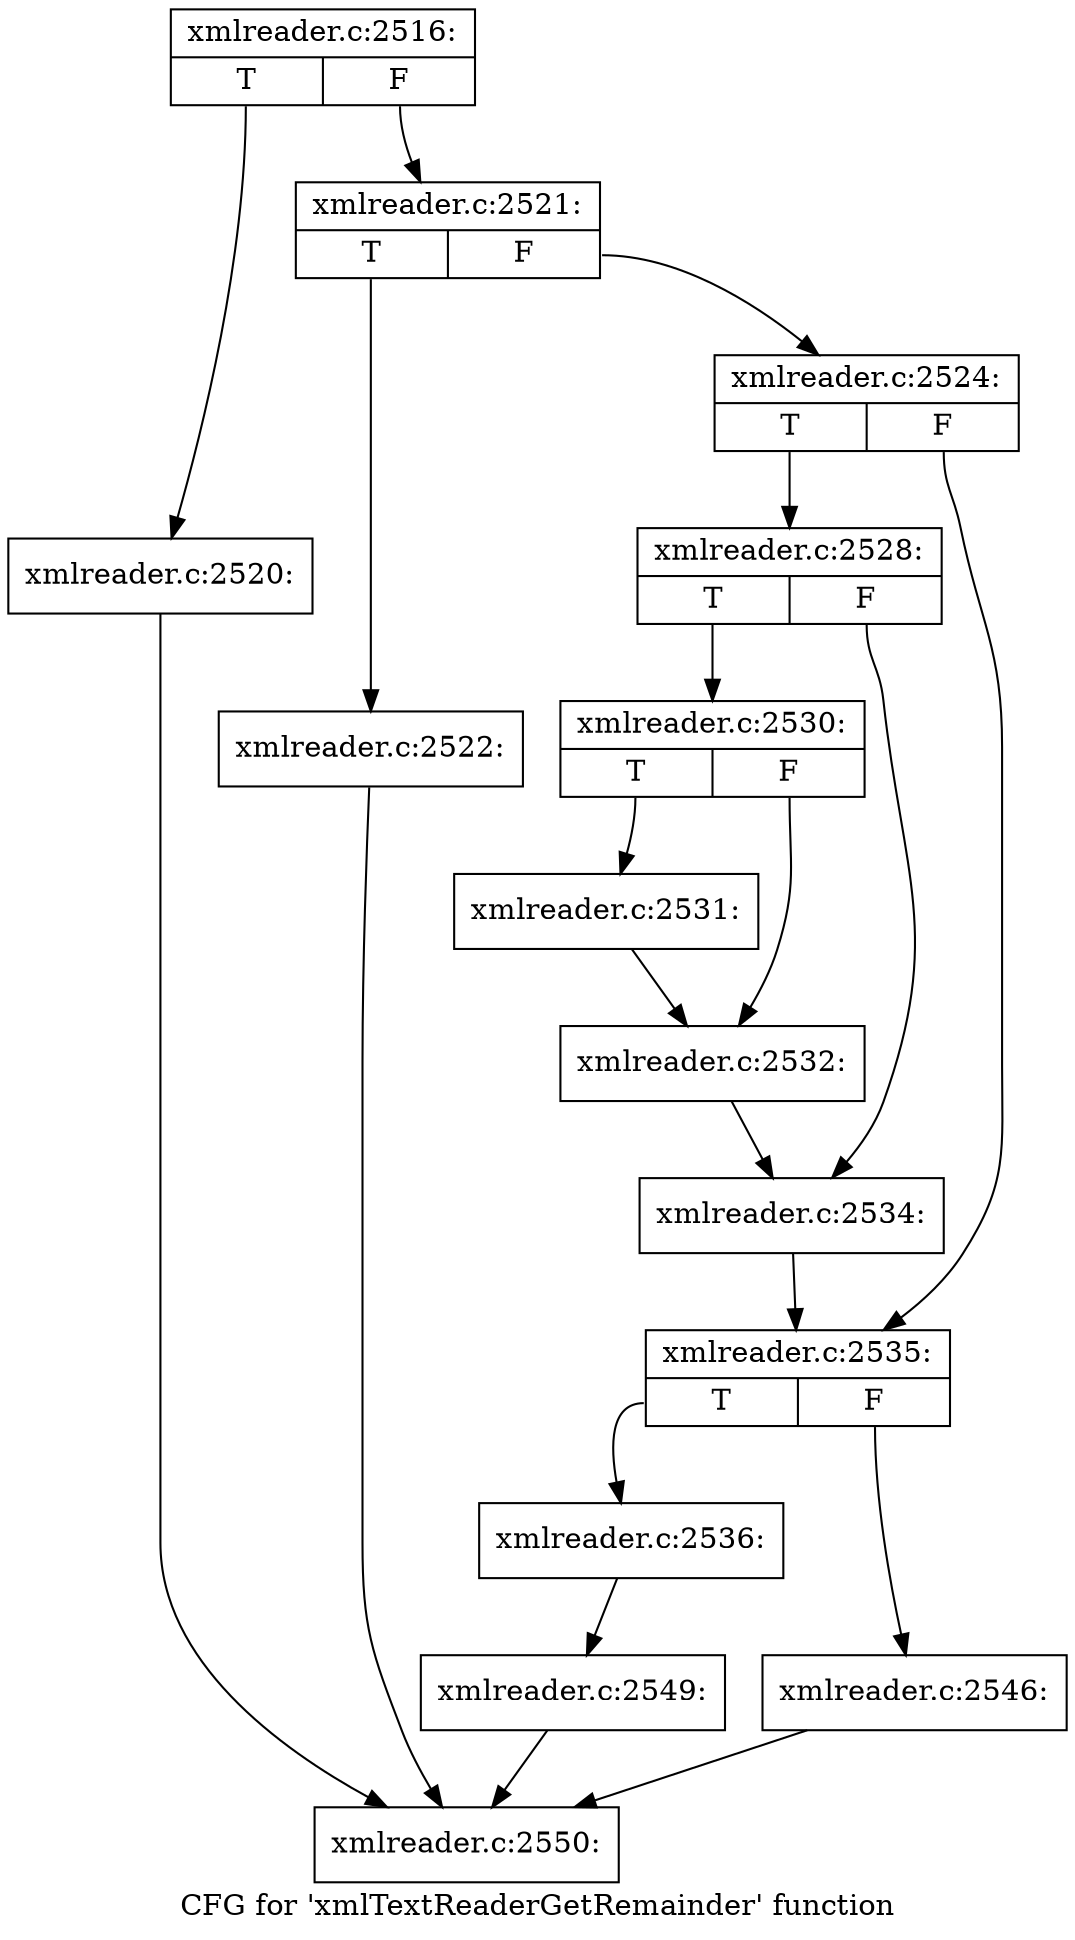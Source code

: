 digraph "CFG for 'xmlTextReaderGetRemainder' function" {
	label="CFG for 'xmlTextReaderGetRemainder' function";

	Node0x55e4490377b0 [shape=record,label="{xmlreader.c:2516:|{<s0>T|<s1>F}}"];
	Node0x55e4490377b0:s0 -> Node0x55e4492c3e40;
	Node0x55e4490377b0:s1 -> Node0x55e4490387c0;
	Node0x55e4492c3e40 [shape=record,label="{xmlreader.c:2520:}"];
	Node0x55e4492c3e40 -> Node0x55e4490379a0;
	Node0x55e4490387c0 [shape=record,label="{xmlreader.c:2521:|{<s0>T|<s1>F}}"];
	Node0x55e4490387c0:s0 -> Node0x55e449038c20;
	Node0x55e4490387c0:s1 -> Node0x55e449038c70;
	Node0x55e449038c20 [shape=record,label="{xmlreader.c:2522:}"];
	Node0x55e449038c20 -> Node0x55e4490379a0;
	Node0x55e449038c70 [shape=record,label="{xmlreader.c:2524:|{<s0>T|<s1>F}}"];
	Node0x55e449038c70:s0 -> Node0x55e449039640;
	Node0x55e449038c70:s1 -> Node0x55e449039690;
	Node0x55e449039640 [shape=record,label="{xmlreader.c:2528:|{<s0>T|<s1>F}}"];
	Node0x55e449039640:s0 -> Node0x55e449039da0;
	Node0x55e449039640:s1 -> Node0x55e449039df0;
	Node0x55e449039da0 [shape=record,label="{xmlreader.c:2530:|{<s0>T|<s1>F}}"];
	Node0x55e449039da0:s0 -> Node0x55e44903a410;
	Node0x55e449039da0:s1 -> Node0x55e44903a460;
	Node0x55e44903a410 [shape=record,label="{xmlreader.c:2531:}"];
	Node0x55e44903a410 -> Node0x55e44903a460;
	Node0x55e44903a460 [shape=record,label="{xmlreader.c:2532:}"];
	Node0x55e44903a460 -> Node0x55e449039df0;
	Node0x55e449039df0 [shape=record,label="{xmlreader.c:2534:}"];
	Node0x55e449039df0 -> Node0x55e449039690;
	Node0x55e449039690 [shape=record,label="{xmlreader.c:2535:|{<s0>T|<s1>F}}"];
	Node0x55e449039690:s0 -> Node0x55e44903b250;
	Node0x55e449039690:s1 -> Node0x55e44903b2f0;
	Node0x55e44903b250 [shape=record,label="{xmlreader.c:2536:}"];
	Node0x55e44903b250 -> Node0x55e44903b2a0;
	Node0x55e44903b2f0 [shape=record,label="{xmlreader.c:2546:}"];
	Node0x55e44903b2f0 -> Node0x55e4490379a0;
	Node0x55e44903b2a0 [shape=record,label="{xmlreader.c:2549:}"];
	Node0x55e44903b2a0 -> Node0x55e4490379a0;
	Node0x55e4490379a0 [shape=record,label="{xmlreader.c:2550:}"];
}
